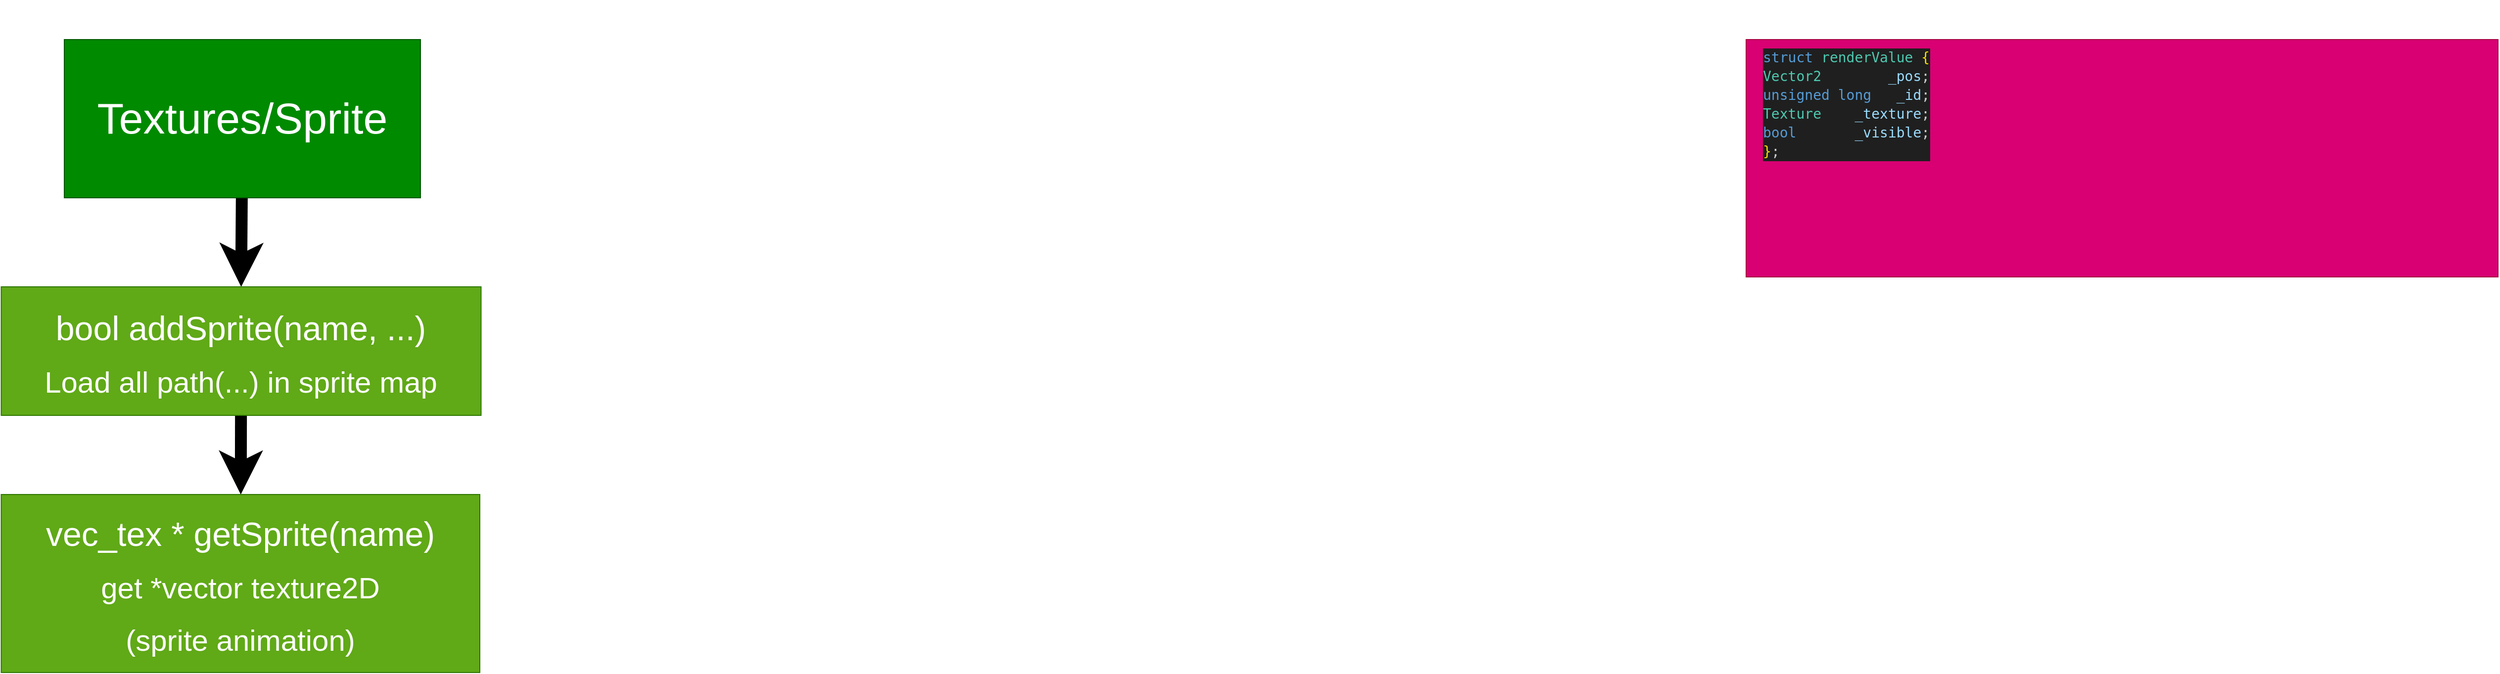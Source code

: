 <mxfile>
    <diagram id="Vkoyl3gB45kT7Wa5_Jae" name="Page-1">
        <mxGraphModel dx="1598" dy="4218" grid="1" gridSize="10" guides="1" tooltips="1" connect="1" arrows="1" fold="1" page="1" pageScale="1" pageWidth="3000" pageHeight="3000" math="0" shadow="0">
            <root>
                <mxCell id="0"/>
                <mxCell id="1" parent="0"/>
                <mxCell id="2" value="" style="whiteSpace=wrap;html=1;fillColor=#d80073;fontColor=#ffffff;strokeColor=#A50040;" parent="1" vertex="1">
                    <mxGeometry x="1860" y="-2880" width="760" height="240" as="geometry"/>
                </mxCell>
                <mxCell id="3" value="&lt;font style=&quot;font-size: 24px;&quot;&gt;struc and typedef&lt;/font&gt;" style="text;html=1;strokeColor=none;fillColor=none;align=center;verticalAlign=middle;whiteSpace=wrap;rounded=0;labelBackgroundColor=none;fontColor=#FFFFFF;" parent="1" vertex="1">
                    <mxGeometry x="2130" y="-2920" width="230" height="30" as="geometry"/>
                </mxCell>
                <mxCell id="5" value="&lt;div style=&quot;background-color: rgb(31, 31, 31); font-family: &amp;quot;Droid Sans Mono&amp;quot;, &amp;quot;monospace&amp;quot;, monospace; font-size: 14px; line-height: 19px;&quot;&gt;&lt;div style=&quot;&quot;&gt;&lt;span style=&quot;color: rgb(204, 204, 204);&quot;&gt;&lt;span style=&quot;color: #569cd6;&quot;&gt;struct&lt;/span&gt; &lt;span style=&quot;color: #4ec9b0;&quot;&gt;renderValue&lt;/span&gt; &lt;/span&gt;&lt;font color=&quot;#ffdd00&quot;&gt;{&lt;/font&gt;&lt;/div&gt;&lt;div style=&quot;&quot;&gt;    &lt;span style=&quot;color: rgb(78, 201, 176);&quot;&gt;Vector2&lt;/span&gt;&lt;font color=&quot;#cccccc&quot;&gt;&amp;nbsp; &amp;nbsp; &amp;nbsp; &amp;nbsp;&amp;nbsp;&lt;/font&gt;&lt;span style=&quot;color: rgb(156, 220, 254);&quot;&gt;_pos&lt;/span&gt;&lt;font color=&quot;#cccccc&quot;&gt;;&lt;/font&gt;&lt;/div&gt;&lt;div style=&quot;&quot;&gt;    &lt;span style=&quot;color: rgb(86, 156, 214);&quot;&gt;unsigned&lt;/span&gt; &lt;span style=&quot;color: rgb(86, 156, 214);&quot;&gt;long&lt;/span&gt;&lt;font color=&quot;#cccccc&quot;&gt;&amp;nbsp; &amp;nbsp;&lt;/font&gt;&lt;span style=&quot;color: rgb(156, 220, 254);&quot;&gt;_id&lt;/span&gt;&lt;font color=&quot;#cccccc&quot;&gt;;&lt;/font&gt;&lt;/div&gt;&lt;div style=&quot;&quot;&gt;&lt;span style=&quot;color: rgb(78, 201, 176);&quot;&gt;Texture&lt;/span&gt;&lt;font color=&quot;#cccccc&quot;&gt;&amp;nbsp; &amp;nbsp;&amp;nbsp;&lt;/font&gt;&lt;span style=&quot;color: rgb(156, 220, 254);&quot;&gt;_texture&lt;/span&gt;&lt;font color=&quot;#cccccc&quot;&gt;;&lt;/font&gt;&lt;/div&gt;&lt;div style=&quot;&quot;&gt;    &lt;span style=&quot;color: rgb(86, 156, 214);&quot;&gt;bool&lt;/span&gt;&lt;font color=&quot;#cccccc&quot;&gt;&amp;nbsp; &amp;nbsp; &amp;nbsp; &amp;nbsp;&lt;/font&gt;&lt;span style=&quot;color: rgb(156, 220, 254);&quot;&gt;_visible&lt;/span&gt;&lt;font color=&quot;#cccccc&quot;&gt;;&lt;/font&gt;&lt;/div&gt;&lt;div style=&quot;&quot;&gt;&lt;font color=&quot;#ffdd00&quot;&gt;}&lt;/font&gt;&lt;span style=&quot;color: rgb(204, 204, 204);&quot;&gt;;&lt;/span&gt;&lt;/div&gt;&lt;/div&gt;" style="text;html=1;align=left;verticalAlign=middle;resizable=0;points=[];autosize=1;strokeColor=none;fillColor=none;fontSize=24;fontColor=#FFFFFF;" parent="1" vertex="1">
                    <mxGeometry x="1875" y="-2880" width="190" height="130" as="geometry"/>
                </mxCell>
                <mxCell id="11" style="edgeStyle=none;html=1;entryX=0.5;entryY=0;entryDx=0;entryDy=0;fontSize=34;strokeWidth=12;" edge="1" parent="1" source="8" target="10">
                    <mxGeometry relative="1" as="geometry"/>
                </mxCell>
                <mxCell id="8" value="&lt;div style=&quot;&quot;&gt;&lt;span style=&quot;font-size: 44px;&quot;&gt;Textures/Sprite&lt;/span&gt;&lt;/div&gt;" style="whiteSpace=wrap;html=1;fillColor=#008a00;fontColor=#ffffff;strokeColor=#005700;align=center;" vertex="1" parent="1">
                    <mxGeometry x="160" y="-2880" width="360" height="160" as="geometry"/>
                </mxCell>
                <mxCell id="13" style="edgeStyle=none;html=1;strokeWidth=12;fontSize=30;" edge="1" parent="1" source="10" target="12">
                    <mxGeometry relative="1" as="geometry"/>
                </mxCell>
                <mxCell id="10" value="&lt;span style=&quot;font-size: 34px;&quot;&gt;bool addSprite(name, ...)&lt;/span&gt;&lt;br&gt;&lt;font style=&quot;font-size: 30px;&quot;&gt;Load all path(...) in sprite map&lt;/font&gt;" style="whiteSpace=wrap;html=1;fontSize=44;fillColor=#60a917;fontColor=#ffffff;strokeColor=#2D7600;" vertex="1" parent="1">
                    <mxGeometry x="96.25" y="-2630" width="485" height="130" as="geometry"/>
                </mxCell>
                <mxCell id="12" value="&lt;span style=&quot;font-size: 34px;&quot;&gt;vec_tex * getSprite(name)&lt;/span&gt;&lt;br&gt;&lt;span style=&quot;font-size: 30px;&quot;&gt;get *vector texture2D &lt;br&gt;(sprite animation)&lt;/span&gt;" style="whiteSpace=wrap;html=1;fontSize=44;fillColor=#60a917;fontColor=#ffffff;strokeColor=#2D7600;" vertex="1" parent="1">
                    <mxGeometry x="96.25" y="-2420" width="483.75" height="180" as="geometry"/>
                </mxCell>
            </root>
        </mxGraphModel>
    </diagram>
</mxfile>